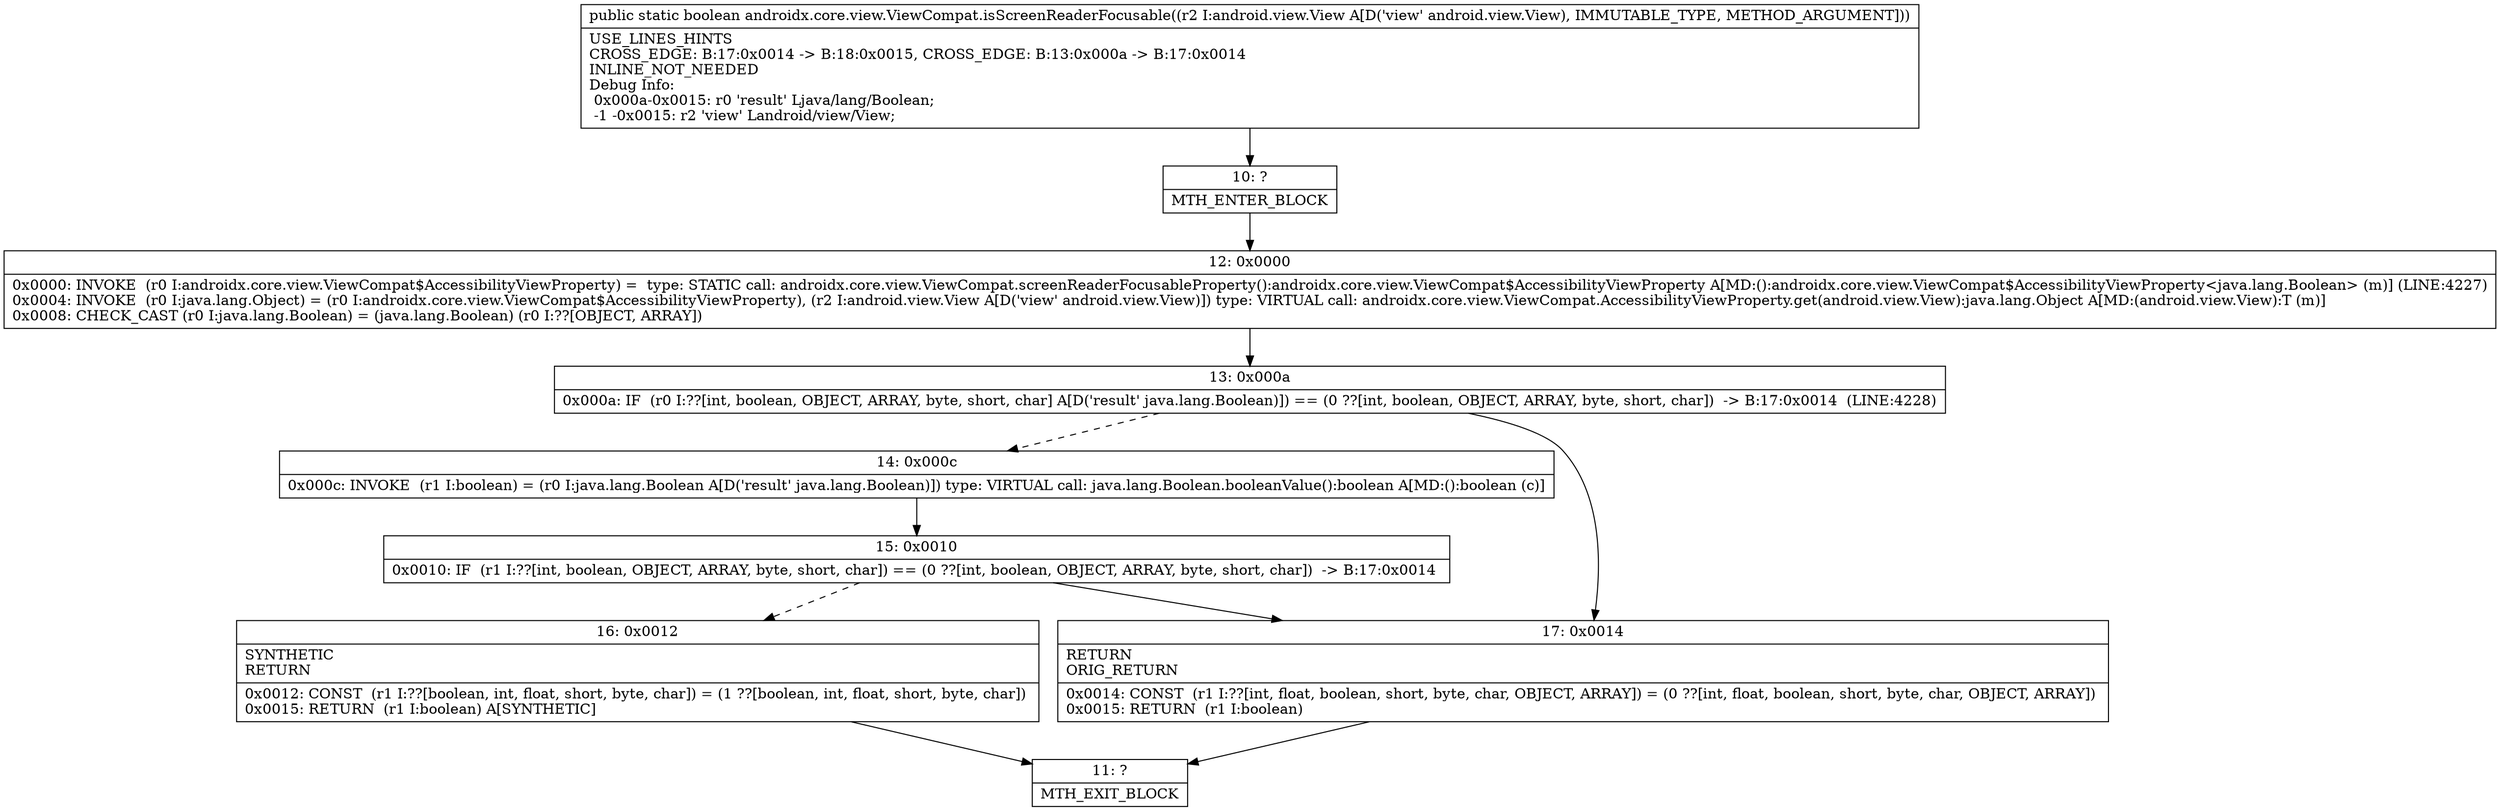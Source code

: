 digraph "CFG forandroidx.core.view.ViewCompat.isScreenReaderFocusable(Landroid\/view\/View;)Z" {
Node_10 [shape=record,label="{10\:\ ?|MTH_ENTER_BLOCK\l}"];
Node_12 [shape=record,label="{12\:\ 0x0000|0x0000: INVOKE  (r0 I:androidx.core.view.ViewCompat$AccessibilityViewProperty) =  type: STATIC call: androidx.core.view.ViewCompat.screenReaderFocusableProperty():androidx.core.view.ViewCompat$AccessibilityViewProperty A[MD:():androidx.core.view.ViewCompat$AccessibilityViewProperty\<java.lang.Boolean\> (m)] (LINE:4227)\l0x0004: INVOKE  (r0 I:java.lang.Object) = (r0 I:androidx.core.view.ViewCompat$AccessibilityViewProperty), (r2 I:android.view.View A[D('view' android.view.View)]) type: VIRTUAL call: androidx.core.view.ViewCompat.AccessibilityViewProperty.get(android.view.View):java.lang.Object A[MD:(android.view.View):T (m)]\l0x0008: CHECK_CAST (r0 I:java.lang.Boolean) = (java.lang.Boolean) (r0 I:??[OBJECT, ARRAY]) \l}"];
Node_13 [shape=record,label="{13\:\ 0x000a|0x000a: IF  (r0 I:??[int, boolean, OBJECT, ARRAY, byte, short, char] A[D('result' java.lang.Boolean)]) == (0 ??[int, boolean, OBJECT, ARRAY, byte, short, char])  \-\> B:17:0x0014  (LINE:4228)\l}"];
Node_14 [shape=record,label="{14\:\ 0x000c|0x000c: INVOKE  (r1 I:boolean) = (r0 I:java.lang.Boolean A[D('result' java.lang.Boolean)]) type: VIRTUAL call: java.lang.Boolean.booleanValue():boolean A[MD:():boolean (c)]\l}"];
Node_15 [shape=record,label="{15\:\ 0x0010|0x0010: IF  (r1 I:??[int, boolean, OBJECT, ARRAY, byte, short, char]) == (0 ??[int, boolean, OBJECT, ARRAY, byte, short, char])  \-\> B:17:0x0014 \l}"];
Node_16 [shape=record,label="{16\:\ 0x0012|SYNTHETIC\lRETURN\l|0x0012: CONST  (r1 I:??[boolean, int, float, short, byte, char]) = (1 ??[boolean, int, float, short, byte, char]) \l0x0015: RETURN  (r1 I:boolean) A[SYNTHETIC]\l}"];
Node_11 [shape=record,label="{11\:\ ?|MTH_EXIT_BLOCK\l}"];
Node_17 [shape=record,label="{17\:\ 0x0014|RETURN\lORIG_RETURN\l|0x0014: CONST  (r1 I:??[int, float, boolean, short, byte, char, OBJECT, ARRAY]) = (0 ??[int, float, boolean, short, byte, char, OBJECT, ARRAY]) \l0x0015: RETURN  (r1 I:boolean) \l}"];
MethodNode[shape=record,label="{public static boolean androidx.core.view.ViewCompat.isScreenReaderFocusable((r2 I:android.view.View A[D('view' android.view.View), IMMUTABLE_TYPE, METHOD_ARGUMENT]))  | USE_LINES_HINTS\lCROSS_EDGE: B:17:0x0014 \-\> B:18:0x0015, CROSS_EDGE: B:13:0x000a \-\> B:17:0x0014\lINLINE_NOT_NEEDED\lDebug Info:\l  0x000a\-0x0015: r0 'result' Ljava\/lang\/Boolean;\l  \-1 \-0x0015: r2 'view' Landroid\/view\/View;\l}"];
MethodNode -> Node_10;Node_10 -> Node_12;
Node_12 -> Node_13;
Node_13 -> Node_14[style=dashed];
Node_13 -> Node_17;
Node_14 -> Node_15;
Node_15 -> Node_16[style=dashed];
Node_15 -> Node_17;
Node_16 -> Node_11;
Node_17 -> Node_11;
}

